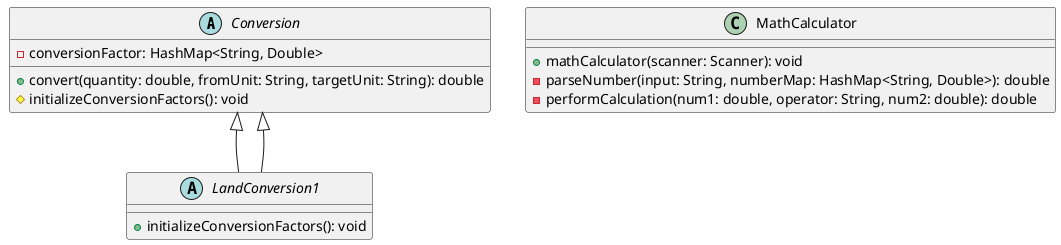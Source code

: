 @startuml

abstract class Conversion {
    - conversionFactor: HashMap<String, Double>
    + convert(quantity: double, fromUnit: String, targetUnit: String): double
    # initializeConversionFactors(): void
}

abstract class LandConversion1 extends Conversion {
    + initializeConversionFactors(): void
}

class MathCalculator {
    + mathCalculator(scanner: Scanner): void
    - parseNumber(input: String, numberMap: HashMap<String, Double>): double
    - performCalculation(num1: double, operator: String, num2: double): double
}

Conversion <|-- LandConversion1

@enduml
